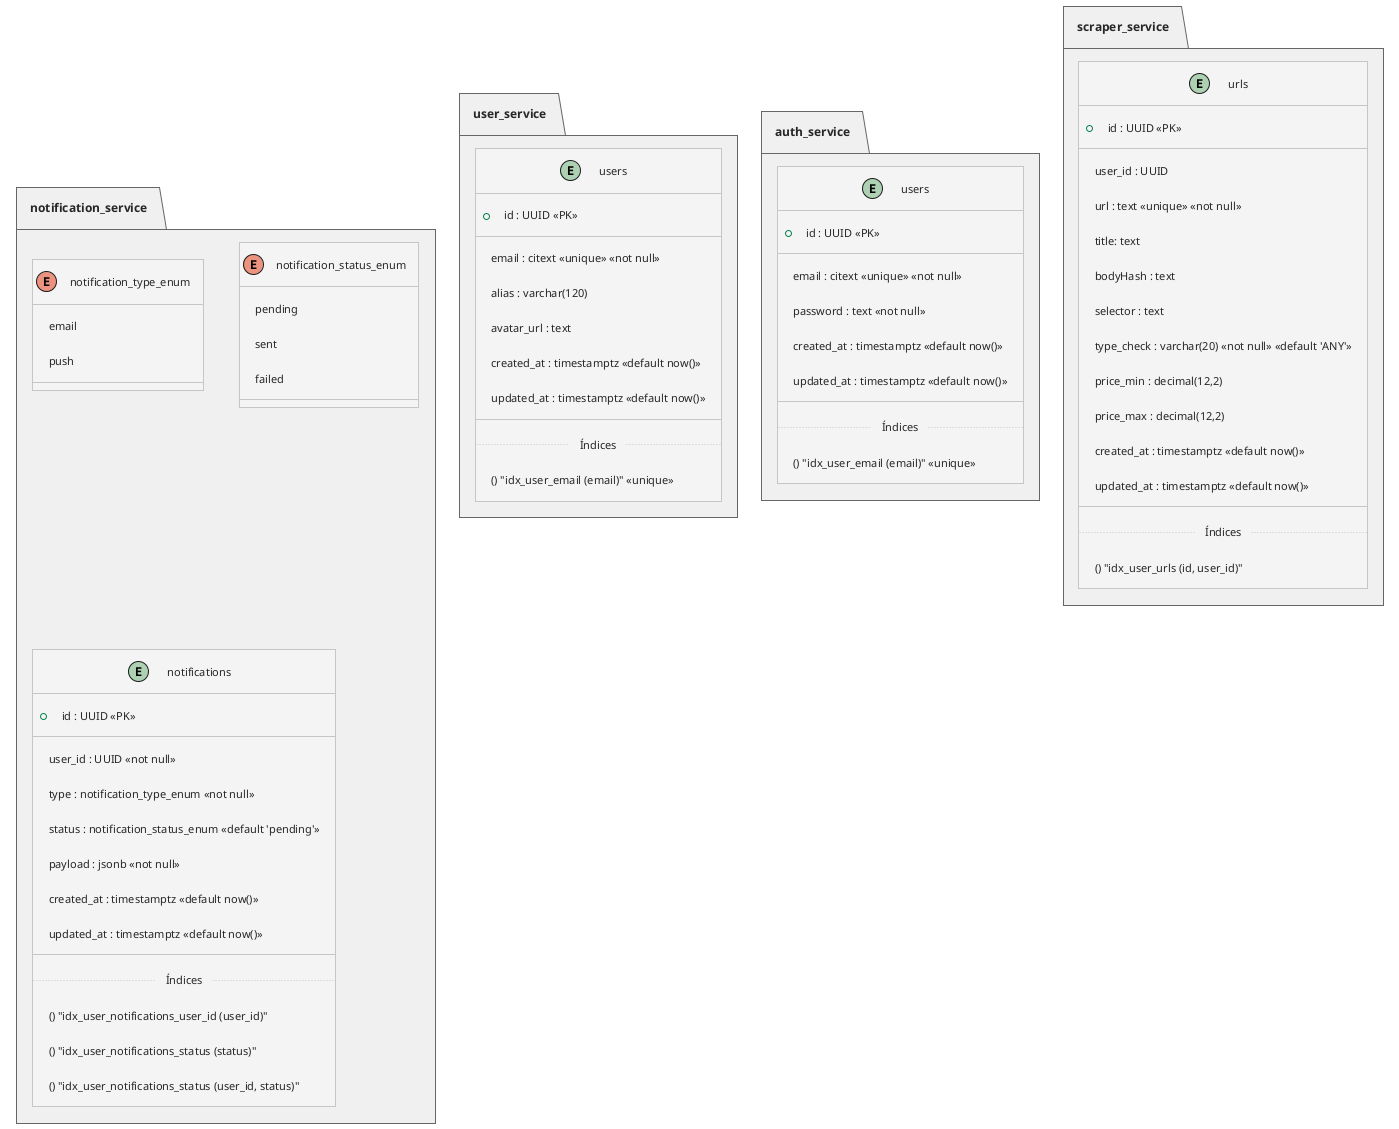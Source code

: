 @startuml
!theme carbon-gray
' Configuración general
skinparam linetype ortho
skinparam package {
    BackgroundColor #F0F0F0
    BorderColor #666666
    FontStyle bold
}

' =========================================
' user-service Schema
' =========================================
package "user_service" {
    entity "users" {
        + id : UUID <<PK>>
        --
        email : citext <<unique>> <<not null>>
        alias : varchar(120)
        avatar_url : text
        created_at : timestamptz <<default now()>>
        updated_at : timestamptz <<default now()>>
        --
        .. Índices ..
        () "idx_user_email (email)" <<unique>>
    }
}

' =========================================
' auth-service Schema
' =========================================
package "auth_service" {
    entity "users" {
        + id : UUID <<PK>>
        --
        email : citext <<unique>> <<not null>>
        password : text <<not null>>
        created_at : timestamptz <<default now()>>
        updated_at : timestamptz <<default now()>>
        --
        .. Índices ..
        () "idx_user_email (email)" <<unique>>
    }
}

' =========================================
' scraper-service Schema
' =========================================
package "scraper_service" {
    entity "urls" {
        + id : UUID <<PK>>
        --
        user_id : UUID
        url : text <<unique>> <<not null>>
        title: text
        bodyHash : text
        selector : text
        type_check : varchar(20) <<not null>> <<default 'ANY'>>
        price_min : decimal(12,2)
        price_max : decimal(12,2)
        created_at : timestamptz <<default now()>>
        updated_at : timestamptz <<default now()>>
        --
        .. Índices ..
        () "idx_user_urls (id, user_id)"
    }
}

' =========================================
' notification-service Schema
' =========================================
package "notification_service" {

    enum "notification_type_enum" {
        email
        push
    }

    enum "notification_status_enum" {
        pending
        sent
        failed
    }

    entity "notifications" {
        + id : UUID <<PK>>
        --
        user_id : UUID <<not null>>
        type : notification_type_enum <<not null>>
        status : notification_status_enum <<default 'pending'>>
        payload : jsonb <<not null>>
        created_at : timestamptz <<default now()>>
        updated_at : timestamptz <<default now()>>
        --
        .. Índices ..
        () "idx_user_notifications_user_id (user_id)"
        () "idx_user_notifications_status (status)"
        () "idx_user_notifications_status (user_id, status)"
    }
}

@enduml
